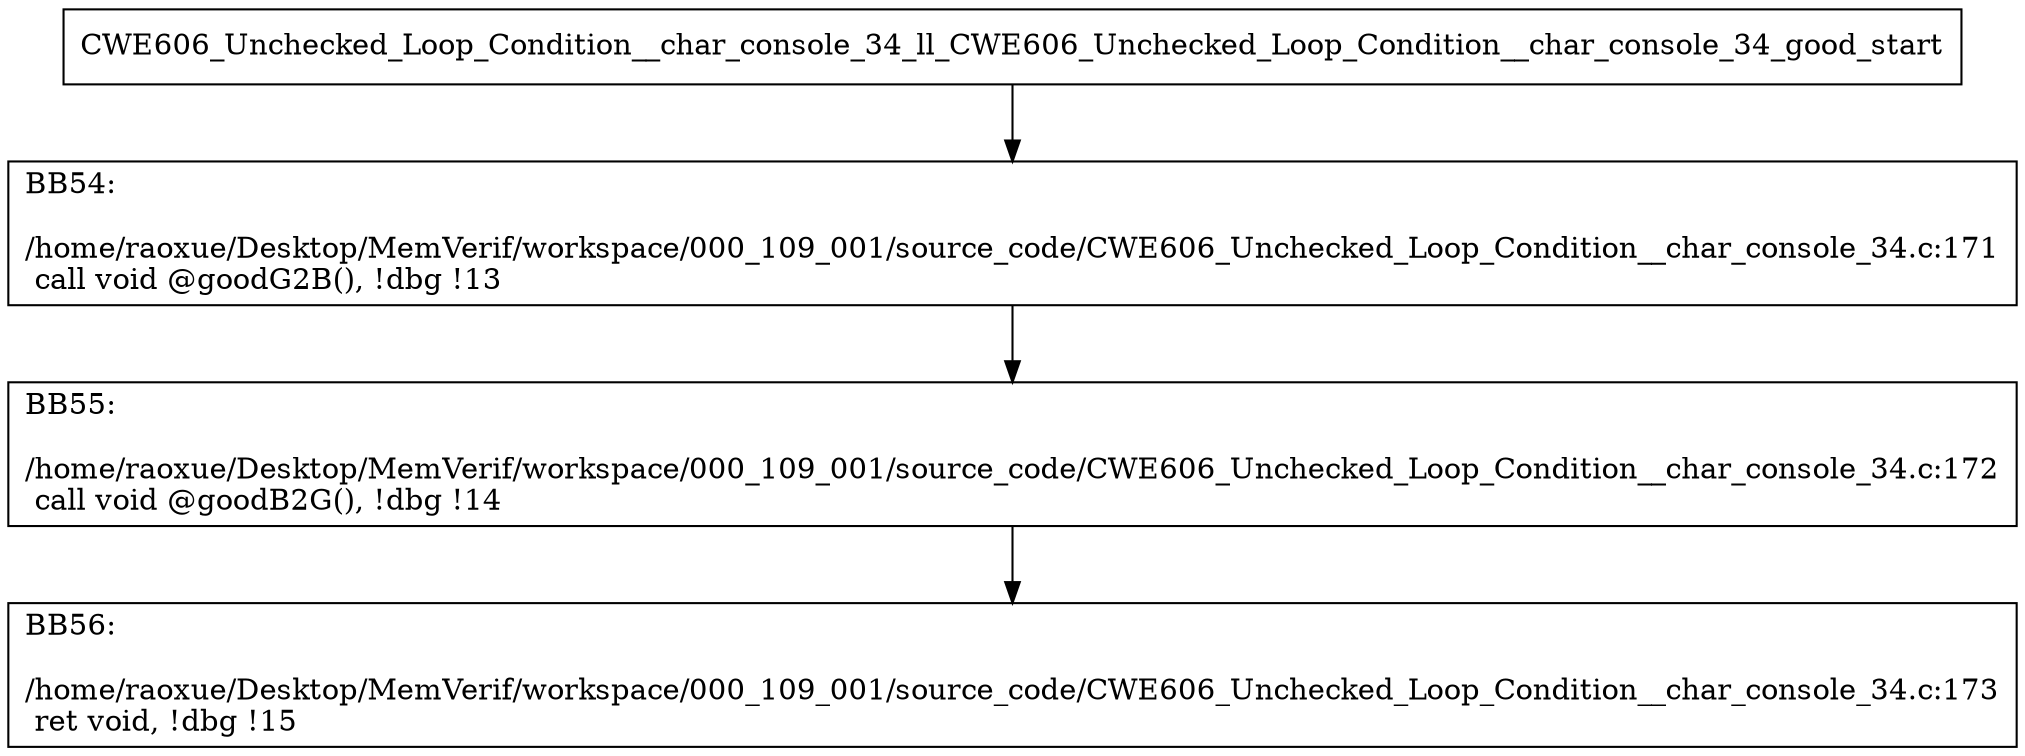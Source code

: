digraph "CFG for'CWE606_Unchecked_Loop_Condition__char_console_34_ll_CWE606_Unchecked_Loop_Condition__char_console_34_good' function" {
	BBCWE606_Unchecked_Loop_Condition__char_console_34_ll_CWE606_Unchecked_Loop_Condition__char_console_34_good_start[shape=record,label="{CWE606_Unchecked_Loop_Condition__char_console_34_ll_CWE606_Unchecked_Loop_Condition__char_console_34_good_start}"];
	BBCWE606_Unchecked_Loop_Condition__char_console_34_ll_CWE606_Unchecked_Loop_Condition__char_console_34_good_start-> CWE606_Unchecked_Loop_Condition__char_console_34_ll_CWE606_Unchecked_Loop_Condition__char_console_34_goodBB54;
	CWE606_Unchecked_Loop_Condition__char_console_34_ll_CWE606_Unchecked_Loop_Condition__char_console_34_goodBB54 [shape=record, label="{BB54:\l\l/home/raoxue/Desktop/MemVerif/workspace/000_109_001/source_code/CWE606_Unchecked_Loop_Condition__char_console_34.c:171\l
  call void @goodG2B(), !dbg !13\l
}"];
	CWE606_Unchecked_Loop_Condition__char_console_34_ll_CWE606_Unchecked_Loop_Condition__char_console_34_goodBB54-> CWE606_Unchecked_Loop_Condition__char_console_34_ll_CWE606_Unchecked_Loop_Condition__char_console_34_goodBB55;
	CWE606_Unchecked_Loop_Condition__char_console_34_ll_CWE606_Unchecked_Loop_Condition__char_console_34_goodBB55 [shape=record, label="{BB55:\l\l/home/raoxue/Desktop/MemVerif/workspace/000_109_001/source_code/CWE606_Unchecked_Loop_Condition__char_console_34.c:172\l
  call void @goodB2G(), !dbg !14\l
}"];
	CWE606_Unchecked_Loop_Condition__char_console_34_ll_CWE606_Unchecked_Loop_Condition__char_console_34_goodBB55-> CWE606_Unchecked_Loop_Condition__char_console_34_ll_CWE606_Unchecked_Loop_Condition__char_console_34_goodBB56;
	CWE606_Unchecked_Loop_Condition__char_console_34_ll_CWE606_Unchecked_Loop_Condition__char_console_34_goodBB56 [shape=record, label="{BB56:\l\l/home/raoxue/Desktop/MemVerif/workspace/000_109_001/source_code/CWE606_Unchecked_Loop_Condition__char_console_34.c:173\l
  ret void, !dbg !15\l
}"];
}
